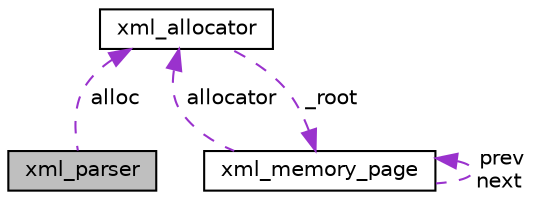 digraph G
{
 // INTERACTIVE_SVG=YES
  edge [fontname="Helvetica",fontsize="10",labelfontname="Helvetica",labelfontsize="10"];
  node [fontname="Helvetica",fontsize="10",shape=record];
  Node1 [label="xml_parser",height=0.2,width=0.4,color="black", fillcolor="grey75", style="filled" fontcolor="black"];
  Node2 -> Node1 [dir="back",color="darkorchid3",fontsize="10",style="dashed",label=" alloc" ,fontname="Helvetica"];
  Node2 [label="xml_allocator",height=0.2,width=0.4,color="black", fillcolor="white", style="filled",URL="$d3/dae/structxml__allocator.html"];
  Node3 -> Node2 [dir="back",color="darkorchid3",fontsize="10",style="dashed",label=" _root" ,fontname="Helvetica"];
  Node3 [label="xml_memory_page",height=0.2,width=0.4,color="black", fillcolor="white", style="filled",URL="$d7/dd1/structxml__memory__page.html"];
  Node3 -> Node3 [dir="back",color="darkorchid3",fontsize="10",style="dashed",label=" prev\nnext" ,fontname="Helvetica"];
  Node2 -> Node3 [dir="back",color="darkorchid3",fontsize="10",style="dashed",label=" allocator" ,fontname="Helvetica"];
}
